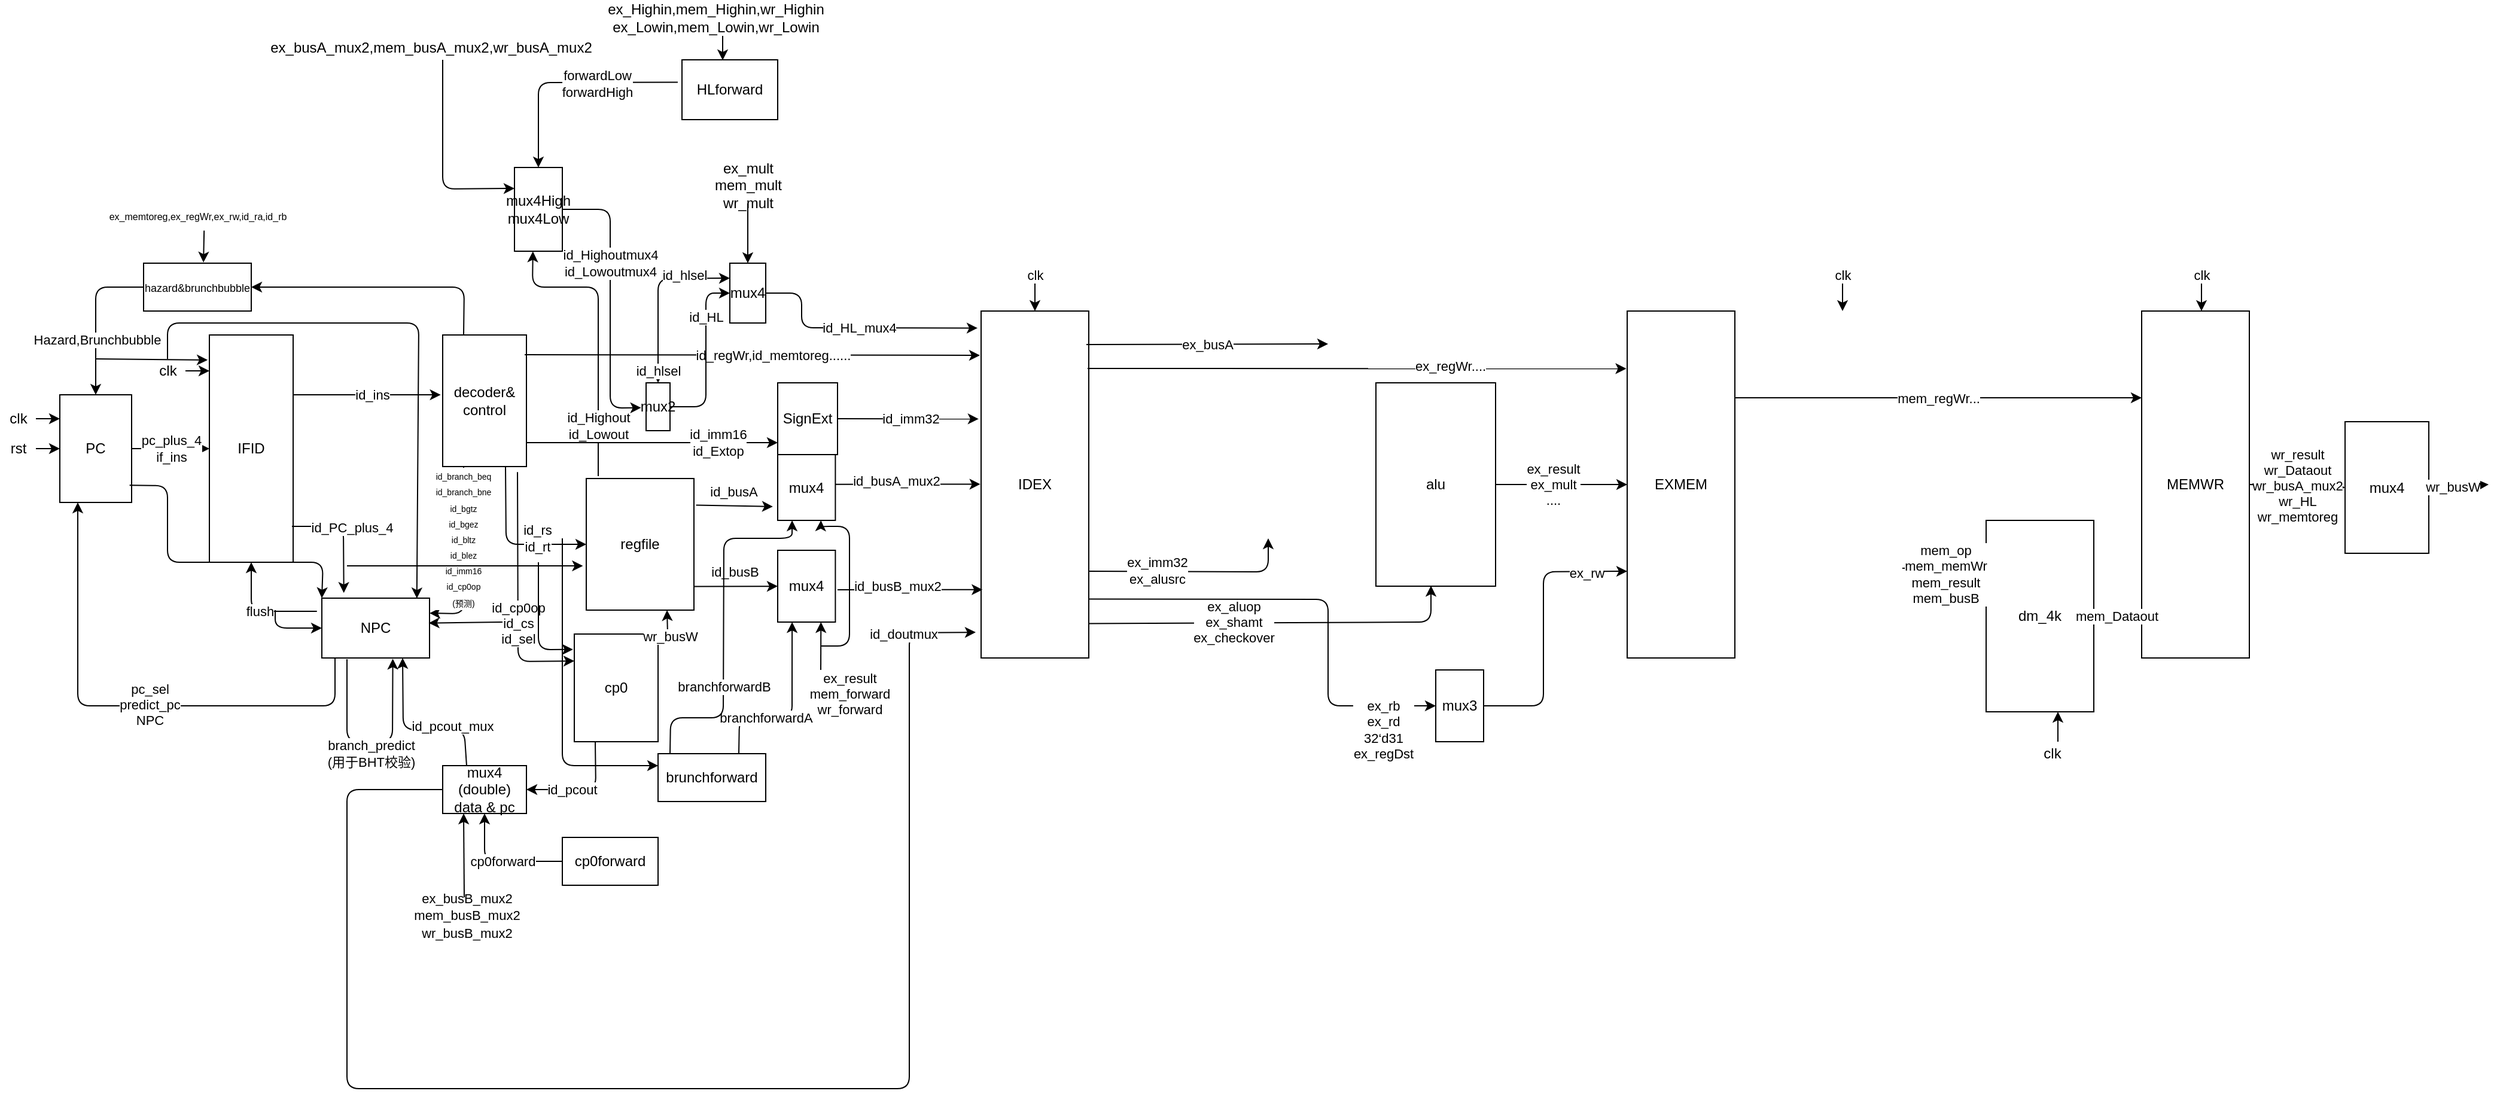 <mxfile version="13.3.7" type="github">
  <diagram id="GD6MSlv56OQSFq1m1WcK" name="Page-1">
    <mxGraphModel grid="1" shadow="0" math="0" pageHeight="3300" pageWidth="2339" pageScale="1" page="1" fold="1" arrows="1" connect="1" tooltips="1" guides="1" gridSize="10" dy="792" dx="1662">
      <root>
        <mxCell id="0" />
        <mxCell id="1" parent="0" />
        <mxCell id="cYIk8vQscPwPbdmaifht-1" value="PC" parent="1" vertex="1" style="rounded=0;whiteSpace=wrap;html=1;">
          <mxGeometry as="geometry" height="90" width="60" y="850" x="120" />
        </mxCell>
        <mxCell id="cYIk8vQscPwPbdmaifht-2" value="" parent="1" style="endArrow=classic;html=1;" source="cYIk8vQscPwPbdmaifht-3" edge="1">
          <mxGeometry as="geometry" height="50" width="50" relative="1">
            <mxPoint as="sourcePoint" y="870" x="80" />
            <mxPoint as="targetPoint" y="870" x="120" />
          </mxGeometry>
        </mxCell>
        <mxCell id="cYIk8vQscPwPbdmaifht-3" value="clk" parent="1" vertex="1" style="text;html=1;align=center;verticalAlign=middle;resizable=0;points=[];autosize=1;">
          <mxGeometry as="geometry" height="20" width="30" y="860" x="70" />
        </mxCell>
        <mxCell id="cYIk8vQscPwPbdmaifht-4" value="" parent="1" style="endArrow=classic;html=1;" source="cYIk8vQscPwPbdmaifht-5" edge="1">
          <mxGeometry as="geometry" height="50" width="50" relative="1">
            <mxPoint as="sourcePoint" y="895" x="80" />
            <mxPoint as="targetPoint" y="895" x="120" />
          </mxGeometry>
        </mxCell>
        <mxCell id="cYIk8vQscPwPbdmaifht-5" value="rst" parent="1" vertex="1" style="text;html=1;align=center;verticalAlign=middle;resizable=0;points=[];autosize=1;">
          <mxGeometry as="geometry" height="20" width="30" y="885" x="70" />
        </mxCell>
        <mxCell id="cYIk8vQscPwPbdmaifht-6" value="&lt;font style=&quot;font-size: 9px&quot;&gt;hazard&amp;amp;brunchbubble&lt;/font&gt;" parent="1" vertex="1" style="rounded=0;whiteSpace=wrap;html=1;">
          <mxGeometry as="geometry" height="40" width="90" y="740" x="190" />
        </mxCell>
        <mxCell id="cYIk8vQscPwPbdmaifht-7" value="" parent="1" style="endArrow=classic;html=1;entryX=0.556;entryY=-0.014;entryDx=0;entryDy=0;exitX=0.535;exitY=1.138;exitDx=0;exitDy=0;exitPerimeter=0;entryPerimeter=0;" source="cYIk8vQscPwPbdmaifht-8" edge="1" target="cYIk8vQscPwPbdmaifht-6">
          <mxGeometry as="geometry" height="50" width="50" relative="1">
            <mxPoint as="sourcePoint" y="700" x="233" />
            <mxPoint as="targetPoint" y="650" x="250" />
          </mxGeometry>
        </mxCell>
        <mxCell id="cYIk8vQscPwPbdmaifht-8" value="&lt;font style=&quot;font-size: 8px&quot;&gt;ex_memtoreg,ex_regWr,ex_rw,id_ra,id_rb&lt;/font&gt;" parent="1" vertex="1" style="text;html=1;align=center;verticalAlign=middle;resizable=0;points=[];autosize=1;">
          <mxGeometry as="geometry" height="20" width="160" y="690" x="155" />
        </mxCell>
        <mxCell id="cYIk8vQscPwPbdmaifht-9" value="" parent="1" style="endArrow=classic;html=1;exitX=0;exitY=0.5;exitDx=0;exitDy=0;entryX=0.5;entryY=0;entryDx=0;entryDy=0;" source="cYIk8vQscPwPbdmaifht-6" edge="1" target="cYIk8vQscPwPbdmaifht-1">
          <mxGeometry as="geometry" height="50" width="50" relative="1">
            <mxPoint as="sourcePoint" y="860" x="210" />
            <mxPoint as="targetPoint" y="810" x="260" />
            <Array as="points">
              <mxPoint y="760" x="150" />
            </Array>
          </mxGeometry>
        </mxCell>
        <mxCell id="cYIk8vQscPwPbdmaifht-10" value="Hazard,Brunchbubble" parent="cYIk8vQscPwPbdmaifht-9" vertex="1" style="edgeLabel;html=1;align=center;verticalAlign=middle;resizable=0;points=[];" connectable="0">
          <mxGeometry as="geometry" y="1" x="0.294" relative="1">
            <mxPoint as="offset" />
          </mxGeometry>
        </mxCell>
        <mxCell id="cYIk8vQscPwPbdmaifht-11" value="IFID" parent="1" vertex="1" style="rounded=0;whiteSpace=wrap;html=1;">
          <mxGeometry as="geometry" height="190" width="70" y="800" x="245" />
        </mxCell>
        <mxCell id="cYIk8vQscPwPbdmaifht-12" value="pc_plus_4&lt;br&gt;if_ins&lt;br&gt;" parent="1" style="endArrow=classic;html=1;exitX=1;exitY=0.5;exitDx=0;exitDy=0;entryX=0;entryY=0.5;entryDx=0;entryDy=0;" source="cYIk8vQscPwPbdmaifht-1" edge="1" target="cYIk8vQscPwPbdmaifht-11">
          <mxGeometry as="geometry" height="50" width="50" relative="1">
            <mxPoint as="sourcePoint" y="860" x="210" />
            <mxPoint as="targetPoint" y="895" x="240" />
          </mxGeometry>
        </mxCell>
        <mxCell id="cYIk8vQscPwPbdmaifht-13" value="" parent="1" style="endArrow=classic;html=1;" source="cYIk8vQscPwPbdmaifht-14" edge="1">
          <mxGeometry as="geometry" height="50" width="50" relative="1">
            <mxPoint as="sourcePoint" y="830" x="205" />
            <mxPoint as="targetPoint" y="830" x="245" />
          </mxGeometry>
        </mxCell>
        <mxCell id="cYIk8vQscPwPbdmaifht-14" value="clk" parent="1" vertex="1" style="text;html=1;align=center;verticalAlign=middle;resizable=0;points=[];autosize=1;">
          <mxGeometry as="geometry" height="20" width="30" y="820" x="195" />
        </mxCell>
        <mxCell id="cYIk8vQscPwPbdmaifht-15" value="" parent="1" style="endArrow=classic;html=1;entryX=-0.021;entryY=0.11;entryDx=0;entryDy=0;entryPerimeter=0;" edge="1" target="cYIk8vQscPwPbdmaifht-11">
          <mxGeometry as="geometry" height="50" width="50" relative="1">
            <mxPoint as="sourcePoint" y="820" x="150" />
            <mxPoint as="targetPoint" y="821" x="240" />
          </mxGeometry>
        </mxCell>
        <mxCell id="cYIk8vQscPwPbdmaifht-16" value="NPC" parent="1" vertex="1" style="rounded=0;whiteSpace=wrap;html=1;">
          <mxGeometry as="geometry" height="50" width="90" y="1020" x="339" />
        </mxCell>
        <mxCell id="cYIk8vQscPwPbdmaifht-17" value="" parent="1" style="endArrow=classic;html=1;entryX=0.204;entryY=-0.088;entryDx=0;entryDy=0;entryPerimeter=0;" edge="1" target="cYIk8vQscPwPbdmaifht-16">
          <mxGeometry as="geometry" height="50" width="50" relative="1">
            <mxPoint as="sourcePoint" y="960" x="314" />
            <mxPoint as="targetPoint" y="810" x="500" />
            <Array as="points">
              <mxPoint y="960" x="357" />
            </Array>
          </mxGeometry>
        </mxCell>
        <mxCell id="cYIk8vQscPwPbdmaifht-18" value="id_PC_plus_4" parent="cYIk8vQscPwPbdmaifht-17" vertex="1" style="edgeLabel;html=1;align=center;verticalAlign=middle;resizable=0;points=[];" connectable="0">
          <mxGeometry as="geometry" y="-1" x="-0.35" relative="1">
            <mxPoint as="offset" x="17.43" />
          </mxGeometry>
        </mxCell>
        <mxCell id="cYIk8vQscPwPbdmaifht-19" value="" parent="1" style="endArrow=classic;html=1;exitX=0.972;exitY=0.84;exitDx=0;exitDy=0;exitPerimeter=0;entryX=0;entryY=0;entryDx=0;entryDy=0;" source="cYIk8vQscPwPbdmaifht-1" edge="1" target="cYIk8vQscPwPbdmaifht-16">
          <mxGeometry as="geometry" height="50" width="50" relative="1">
            <mxPoint as="sourcePoint" y="860" x="450" />
            <mxPoint as="targetPoint" y="1010" x="339" />
            <Array as="points">
              <mxPoint y="926" x="210" />
              <mxPoint y="990" x="210" />
              <mxPoint y="990" x="340" />
            </Array>
          </mxGeometry>
        </mxCell>
        <mxCell id="cYIk8vQscPwPbdmaifht-20" value="" parent="1" style="endArrow=classic;html=1;entryX=0.882;entryY=0.004;entryDx=0;entryDy=0;entryPerimeter=0;" edge="1" target="cYIk8vQscPwPbdmaifht-16">
          <mxGeometry as="geometry" height="50" width="50" relative="1">
            <mxPoint as="sourcePoint" y="820" x="210" />
            <mxPoint as="targetPoint" y="810" x="510" />
            <Array as="points">
              <mxPoint y="790" x="210" />
              <mxPoint y="790" x="420" />
            </Array>
          </mxGeometry>
        </mxCell>
        <mxCell id="cYIk8vQscPwPbdmaifht-21" value="decoder&amp;amp;&lt;br&gt;control" parent="1" vertex="1" style="rounded=0;whiteSpace=wrap;html=1;">
          <mxGeometry as="geometry" height="110" width="70" y="800" x="440" />
        </mxCell>
        <mxCell id="cYIk8vQscPwPbdmaifht-22" value="" parent="1" style="endArrow=classic;html=1;entryX=-0.024;entryY=0.455;entryDx=0;entryDy=0;entryPerimeter=0;" edge="1" target="cYIk8vQscPwPbdmaifht-21">
          <mxGeometry as="geometry" height="50" width="50" relative="1">
            <mxPoint as="sourcePoint" y="850" x="315" />
            <mxPoint as="targetPoint" y="810" x="470" />
          </mxGeometry>
        </mxCell>
        <mxCell id="cYIk8vQscPwPbdmaifht-23" value="id_ins&lt;br&gt;" parent="cYIk8vQscPwPbdmaifht-22" vertex="1" style="edgeLabel;html=1;align=center;verticalAlign=middle;resizable=0;points=[];" connectable="0">
          <mxGeometry as="geometry" y="-1" x="0.197" relative="1">
            <mxPoint as="offset" y="-1.03" x="-8.71" />
          </mxGeometry>
        </mxCell>
        <mxCell id="cYIk8vQscPwPbdmaifht-24" value="" parent="1" style="endArrow=classic;html=1;exitX=0.25;exitY=1;exitDx=0;exitDy=0;entryX=1;entryY=0.25;entryDx=0;entryDy=0;" source="cYIk8vQscPwPbdmaifht-21" edge="1" target="cYIk8vQscPwPbdmaifht-16">
          <mxGeometry as="geometry" height="50" width="50" relative="1">
            <mxPoint as="sourcePoint" y="980" x="530" />
            <mxPoint as="targetPoint" y="930" x="580" />
            <Array as="points">
              <mxPoint y="1033" x="458" />
            </Array>
          </mxGeometry>
        </mxCell>
        <mxCell id="cYIk8vQscPwPbdmaifht-25" value="&lt;font style=&quot;font-size: 7px&quot;&gt;id_branch_beq&lt;br&gt;id_branch_bne&lt;br&gt;id_bgtz&lt;br&gt;id_bgez&lt;br&gt;id_bltz&lt;br&gt;id_blez&lt;br&gt;id_imm16&lt;br&gt;id_cp0op&lt;br&gt;(预测)&lt;/font&gt;" parent="cYIk8vQscPwPbdmaifht-24" vertex="1" style="edgeLabel;html=1;align=center;verticalAlign=middle;resizable=0;points=[];" connectable="0">
          <mxGeometry as="geometry" y="-1" x="-0.385" relative="1">
            <mxPoint as="offset" y="13.14" />
          </mxGeometry>
        </mxCell>
        <mxCell id="cYIk8vQscPwPbdmaifht-26" value="flush" parent="1" style="endArrow=classic;html=1;exitX=-0.046;exitY=0.22;exitDx=0;exitDy=0;exitPerimeter=0;" source="cYIk8vQscPwPbdmaifht-16" edge="1">
          <mxGeometry as="geometry" height="50" width="50" relative="1">
            <mxPoint as="sourcePoint" y="1040" x="230" />
            <mxPoint as="targetPoint" y="990" x="280" />
            <Array as="points">
              <mxPoint y="1031" x="310" />
              <mxPoint y="1031" x="280" />
            </Array>
          </mxGeometry>
        </mxCell>
        <mxCell id="cYIk8vQscPwPbdmaifht-27" value="" parent="1" style="endArrow=classic;html=1;entryX=0.25;entryY=1;entryDx=0;entryDy=0;" edge="1" target="cYIk8vQscPwPbdmaifht-1">
          <mxGeometry as="geometry" height="50" width="50" relative="1">
            <mxPoint as="sourcePoint" y="1070" x="350" />
            <mxPoint as="targetPoint" y="1020" x="400" />
            <Array as="points">
              <mxPoint y="1110" x="350" />
              <mxPoint y="1110" x="135" />
            </Array>
          </mxGeometry>
        </mxCell>
        <mxCell id="cYIk8vQscPwPbdmaifht-28" value="pc_sel&lt;br&gt;predict_pc&lt;br&gt;NPC" parent="cYIk8vQscPwPbdmaifht-27" vertex="1" style="edgeLabel;html=1;align=center;verticalAlign=middle;resizable=0;points=[];" connectable="0">
          <mxGeometry as="geometry" y="-1" x="-0.083" relative="1">
            <mxPoint as="offset" />
          </mxGeometry>
        </mxCell>
        <mxCell id="cYIk8vQscPwPbdmaifht-29" value="" parent="1" style="endArrow=classic;html=1;entryX=0;entryY=0.5;entryDx=0;entryDy=0;" edge="1" target="cYIk8vQscPwPbdmaifht-16">
          <mxGeometry as="geometry" height="50" width="50" relative="1">
            <mxPoint as="sourcePoint" y="1030" x="300" />
            <mxPoint as="targetPoint" y="980" x="350" />
            <Array as="points">
              <mxPoint y="1045" x="300" />
            </Array>
          </mxGeometry>
        </mxCell>
        <mxCell id="cYIk8vQscPwPbdmaifht-30" value="branch_predict&lt;br&gt;(用于BHT校验)" parent="1" style="endArrow=classic;html=1;entryX=0.659;entryY=1.013;entryDx=0;entryDy=0;entryPerimeter=0;" edge="1" target="cYIk8vQscPwPbdmaifht-16">
          <mxGeometry as="geometry" height="50" width="50" y="21" x="0.213" relative="1">
            <mxPoint as="sourcePoint" y="1071" x="360" />
            <mxPoint as="targetPoint" y="1090" x="450" />
            <Array as="points">
              <mxPoint y="1140" x="360" />
              <mxPoint y="1140" x="398" />
            </Array>
            <mxPoint as="offset" y="10" x="3" />
          </mxGeometry>
        </mxCell>
        <mxCell id="cYIk8vQscPwPbdmaifht-31" value="IDEX" parent="1" vertex="1" style="rounded=0;whiteSpace=wrap;html=1;">
          <mxGeometry as="geometry" height="290" width="90" y="780" x="890" />
        </mxCell>
        <mxCell id="cYIk8vQscPwPbdmaifht-32" value="regfile" parent="1" vertex="1" style="rounded=0;whiteSpace=wrap;html=1;">
          <mxGeometry as="geometry" height="110" width="90" y="920" x="560" />
        </mxCell>
        <mxCell id="cYIk8vQscPwPbdmaifht-33" value="" parent="1" style="endArrow=classic;html=1;exitX=0.75;exitY=1;exitDx=0;exitDy=0;entryX=0;entryY=0.5;entryDx=0;entryDy=0;" source="cYIk8vQscPwPbdmaifht-21" edge="1" target="cYIk8vQscPwPbdmaifht-32">
          <mxGeometry as="geometry" height="50" width="50" relative="1">
            <mxPoint as="sourcePoint" y="940" x="610" />
            <mxPoint as="targetPoint" y="890" x="660" />
            <Array as="points">
              <mxPoint y="975" x="493" />
            </Array>
          </mxGeometry>
        </mxCell>
        <mxCell id="cYIk8vQscPwPbdmaifht-34" value="id_rs&lt;br&gt;id_rt&lt;br&gt;" parent="cYIk8vQscPwPbdmaifht-33" vertex="1" style="edgeLabel;html=1;align=center;verticalAlign=middle;resizable=0;points=[];" connectable="0">
          <mxGeometry as="geometry" y="26" x="-0.056" relative="1">
            <mxPoint as="offset" y="-2.08" />
          </mxGeometry>
        </mxCell>
        <mxCell id="cYIk8vQscPwPbdmaifht-35" value="" parent="1" style="endArrow=classic;html=1;entryX=-0.031;entryY=0.664;entryDx=0;entryDy=0;entryPerimeter=0;" edge="1" target="cYIk8vQscPwPbdmaifht-32">
          <mxGeometry as="geometry" height="50" width="50" relative="1">
            <mxPoint as="sourcePoint" y="993" x="360" />
            <mxPoint as="targetPoint" y="890" x="660" />
          </mxGeometry>
        </mxCell>
        <mxCell id="cYIk8vQscPwPbdmaifht-36" value="id_busA" parent="1" style="endArrow=classic;html=1;exitX=1.02;exitY=0.202;exitDx=0;exitDy=0;exitPerimeter=0;entryX=-0.084;entryY=0.79;entryDx=0;entryDy=0;entryPerimeter=0;" source="cYIk8vQscPwPbdmaifht-32" edge="1" target="cYIk8vQscPwPbdmaifht-44">
          <mxGeometry as="geometry" height="50" width="50" y="12" x="-0.029" relative="1">
            <mxPoint as="sourcePoint" y="940" x="610" />
            <mxPoint as="targetPoint" y="942" x="710" />
            <mxPoint as="offset" />
          </mxGeometry>
        </mxCell>
        <mxCell id="cYIk8vQscPwPbdmaifht-37" value="id_busB" parent="1" style="endArrow=classic;html=1;exitX=1.02;exitY=0.202;exitDx=0;exitDy=0;exitPerimeter=0;" edge="1" target="cYIk8vQscPwPbdmaifht-41">
          <mxGeometry as="geometry" height="50" width="50" y="12" x="-0.029" relative="1">
            <mxPoint as="sourcePoint" y="1010.22" x="650" />
            <mxPoint as="targetPoint" y="1010" x="708.2" />
            <mxPoint as="offset" />
          </mxGeometry>
        </mxCell>
        <mxCell id="cYIk8vQscPwPbdmaifht-38" value="brunchforward" parent="1" vertex="1" style="rounded=0;whiteSpace=wrap;html=1;">
          <mxGeometry as="geometry" height="40" width="90" y="1150" x="620" />
        </mxCell>
        <mxCell id="cYIk8vQscPwPbdmaifht-39" value="" parent="1" style="endArrow=classic;html=1;entryX=0;entryY=0.25;entryDx=0;entryDy=0;" edge="1" target="cYIk8vQscPwPbdmaifht-38">
          <mxGeometry as="geometry" height="50" width="50" relative="1">
            <mxPoint as="sourcePoint" y="970" x="540" />
            <mxPoint as="targetPoint" y="970" x="660" />
            <Array as="points">
              <mxPoint y="1160" x="540" />
            </Array>
          </mxGeometry>
        </mxCell>
        <mxCell id="cYIk8vQscPwPbdmaifht-40" value="branchforwardA" parent="1" style="endArrow=classic;html=1;exitX=0.75;exitY=0;exitDx=0;exitDy=0;entryX=0.25;entryY=1;entryDx=0;entryDy=0;" source="cYIk8vQscPwPbdmaifht-38" edge="1" target="cYIk8vQscPwPbdmaifht-41">
          <mxGeometry as="geometry" height="50" width="50" x="-0.325" relative="1">
            <mxPoint as="sourcePoint" y="1020" x="610" />
            <mxPoint as="targetPoint" y="1060" x="720" />
            <Array as="points">
              <mxPoint y="1120" x="688" />
              <mxPoint y="1120" x="732" />
            </Array>
            <mxPoint as="offset" />
          </mxGeometry>
        </mxCell>
        <mxCell id="cYIk8vQscPwPbdmaifht-41" value="mux4" parent="1" vertex="1" style="rounded=0;whiteSpace=wrap;html=1;">
          <mxGeometry as="geometry" height="60" width="48.2" y="980" x="720" />
        </mxCell>
        <mxCell id="cYIk8vQscPwPbdmaifht-42" value="" parent="1" style="endArrow=classic;html=1;entryX=0.013;entryY=0.803;entryDx=0;entryDy=0;entryPerimeter=0;" edge="1" target="cYIk8vQscPwPbdmaifht-31">
          <mxGeometry as="geometry" height="50" width="50" relative="1">
            <mxPoint as="sourcePoint" y="1013" x="770" />
            <mxPoint as="targetPoint" y="970" x="660" />
          </mxGeometry>
        </mxCell>
        <mxCell id="cYIk8vQscPwPbdmaifht-43" value="id_busB_mux2" parent="cYIk8vQscPwPbdmaifht-42" vertex="1" style="edgeLabel;html=1;align=center;verticalAlign=middle;resizable=0;points=[];" connectable="0">
          <mxGeometry as="geometry" y="-1" x="0.235" relative="1">
            <mxPoint as="offset" y="-3.92" x="-24.86" />
          </mxGeometry>
        </mxCell>
        <mxCell id="cYIk8vQscPwPbdmaifht-44" value="mux4" parent="1" vertex="1" style="rounded=0;whiteSpace=wrap;html=1;">
          <mxGeometry as="geometry" height="55" width="48.2" y="900" x="720" />
        </mxCell>
        <mxCell id="cYIk8vQscPwPbdmaifht-45" value="" parent="1" style="endArrow=classic;html=1;entryX=0.013;entryY=0.803;entryDx=0;entryDy=0;entryPerimeter=0;" edge="1">
          <mxGeometry as="geometry" height="50" width="50" relative="1">
            <mxPoint as="sourcePoint" y="924.84" x="768.2" />
            <mxPoint as="targetPoint" y="924.71" x="889.37" />
          </mxGeometry>
        </mxCell>
        <mxCell id="cYIk8vQscPwPbdmaifht-46" value="id_busA_mux2" parent="cYIk8vQscPwPbdmaifht-45" vertex="1" style="edgeLabel;html=1;align=center;verticalAlign=middle;resizable=0;points=[];" connectable="0">
          <mxGeometry as="geometry" y="-1" x="0.235" relative="1">
            <mxPoint as="offset" y="-3.92" x="-24.86" />
          </mxGeometry>
        </mxCell>
        <mxCell id="cYIk8vQscPwPbdmaifht-47" value="branchforwardB" parent="1" style="endArrow=classic;html=1;exitX=0.75;exitY=0;exitDx=0;exitDy=0;entryX=0.25;entryY=1;entryDx=0;entryDy=0;" edge="1" target="cYIk8vQscPwPbdmaifht-44">
          <mxGeometry as="geometry" height="50" width="50" x="-0.325" relative="1">
            <mxPoint as="sourcePoint" y="1150" x="630" />
            <mxPoint as="targetPoint" y="1040" x="674.55" />
            <Array as="points">
              <mxPoint y="1120" x="630.5" />
              <mxPoint y="1120" x="674.5" />
              <mxPoint y="970" x="675" />
              <mxPoint y="970" x="732" />
            </Array>
            <mxPoint as="offset" />
          </mxGeometry>
        </mxCell>
        <mxCell id="cYIk8vQscPwPbdmaifht-48" value="" parent="1" style="endArrow=classic;html=1;entryX=0.75;entryY=1;entryDx=0;entryDy=0;" edge="1" target="cYIk8vQscPwPbdmaifht-41">
          <mxGeometry as="geometry" height="50" width="50" relative="1">
            <mxPoint as="sourcePoint" y="1080" x="756" />
            <mxPoint as="targetPoint" y="1060" x="800" />
          </mxGeometry>
        </mxCell>
        <mxCell id="cYIk8vQscPwPbdmaifht-49" value="ex_result&lt;br&gt;mem_forward&lt;br&gt;wr_forward" parent="cYIk8vQscPwPbdmaifht-48" vertex="1" style="edgeLabel;html=1;align=center;verticalAlign=middle;resizable=0;points=[];" connectable="0">
          <mxGeometry as="geometry" y="-6" x="-1" relative="1">
            <mxPoint as="offset" y="19.98" x="18" />
          </mxGeometry>
        </mxCell>
        <mxCell id="cYIk8vQscPwPbdmaifht-50" value="" parent="1" style="endArrow=classic;html=1;entryX=0.75;entryY=1;entryDx=0;entryDy=0;" edge="1" target="cYIk8vQscPwPbdmaifht-44">
          <mxGeometry as="geometry" height="50" width="50" relative="1">
            <mxPoint as="sourcePoint" y="1060" x="756" />
            <mxPoint as="targetPoint" y="1020" x="810" />
            <Array as="points">
              <mxPoint y="1060" x="780" />
              <mxPoint y="960" x="780" />
              <mxPoint y="960" x="756" />
            </Array>
          </mxGeometry>
        </mxCell>
        <mxCell id="cYIk8vQscPwPbdmaifht-51" value="" parent="1" style="endArrow=classic;html=1;exitX=0.979;exitY=0.15;exitDx=0;exitDy=0;exitPerimeter=0;" source="cYIk8vQscPwPbdmaifht-21" edge="1">
          <mxGeometry as="geometry" height="50" width="50" relative="1">
            <mxPoint as="sourcePoint" y="940" x="530" />
            <mxPoint as="targetPoint" y="817" x="889" />
          </mxGeometry>
        </mxCell>
        <mxCell id="cYIk8vQscPwPbdmaifht-52" value="id_regWr,id_memtoreg......" parent="cYIk8vQscPwPbdmaifht-51" vertex="1" style="edgeLabel;html=1;align=center;verticalAlign=middle;resizable=0;points=[];" connectable="0">
          <mxGeometry as="geometry" x="0.088" relative="1">
            <mxPoint as="offset" />
          </mxGeometry>
        </mxCell>
        <mxCell id="cYIk8vQscPwPbdmaifht-53" value="alu" parent="1" vertex="1" style="rounded=0;whiteSpace=wrap;html=1;">
          <mxGeometry as="geometry" height="170" width="100" y="840" x="1220" />
        </mxCell>
        <mxCell id="cYIk8vQscPwPbdmaifht-54" value="" parent="1" style="endArrow=classic;html=1;entryX=0.385;entryY=1.002;entryDx=0;entryDy=0;entryPerimeter=0;" edge="1" target="cYIk8vQscPwPbdmaifht-83">
          <mxGeometry as="geometry" height="50" width="50" relative="1">
            <mxPoint as="sourcePoint" y="918" x="570" />
            <mxPoint as="targetPoint" y="860" x="640" />
            <Array as="points">
              <mxPoint y="760" x="570" />
              <mxPoint y="760" x="515" />
            </Array>
          </mxGeometry>
        </mxCell>
        <mxCell id="cYIk8vQscPwPbdmaifht-55" value="id_Highout&lt;br&gt;id_Lowout" parent="cYIk8vQscPwPbdmaifht-54" vertex="1" style="edgeLabel;html=1;align=center;verticalAlign=middle;resizable=0;points=[];" connectable="0">
          <mxGeometry as="geometry" x="-0.179" relative="1">
            <mxPoint as="offset" y="57" x="2.609e-15" />
          </mxGeometry>
        </mxCell>
        <mxCell id="cYIk8vQscPwPbdmaifht-56" value="cp0" parent="1" vertex="1" style="rounded=0;whiteSpace=wrap;html=1;">
          <mxGeometry as="geometry" height="90" width="70" y="1050" x="550" />
        </mxCell>
        <mxCell id="cYIk8vQscPwPbdmaifht-57" value="" parent="1" style="endArrow=classic;html=1;exitX=0.893;exitY=1.042;exitDx=0;exitDy=0;exitPerimeter=0;entryX=0;entryY=0.25;entryDx=0;entryDy=0;" source="cYIk8vQscPwPbdmaifht-21" edge="1" target="cYIk8vQscPwPbdmaifht-56">
          <mxGeometry as="geometry" height="50" width="50" relative="1">
            <mxPoint as="sourcePoint" y="1100" x="610" />
            <mxPoint as="targetPoint" y="1050" x="660" />
            <Array as="points">
              <mxPoint y="1073" x="503" />
            </Array>
          </mxGeometry>
        </mxCell>
        <mxCell id="cYIk8vQscPwPbdmaifht-58" value="id_cp0op&lt;br&gt;id_cs&lt;br&gt;id_sel" parent="cYIk8vQscPwPbdmaifht-57" vertex="1" style="edgeLabel;html=1;align=center;verticalAlign=middle;resizable=0;points=[];" connectable="0">
          <mxGeometry as="geometry" x="0.366" relative="1">
            <mxPoint as="offset" y="-14.62" />
          </mxGeometry>
        </mxCell>
        <mxCell id="cYIk8vQscPwPbdmaifht-59" value="" parent="1" style="endArrow=classic;html=1;entryX=-0.016;entryY=0.143;entryDx=0;entryDy=0;entryPerimeter=0;" edge="1" target="cYIk8vQscPwPbdmaifht-56">
          <mxGeometry as="geometry" height="50" width="50" relative="1">
            <mxPoint as="sourcePoint" y="990" x="520" />
            <mxPoint as="targetPoint" y="890" x="660" />
            <Array as="points">
              <mxPoint y="1063" x="520" />
            </Array>
          </mxGeometry>
        </mxCell>
        <mxCell id="cYIk8vQscPwPbdmaifht-60" value="cp0forward" parent="1" vertex="1" style="rounded=0;whiteSpace=wrap;html=1;">
          <mxGeometry as="geometry" height="40" width="80" y="1220" x="540" />
        </mxCell>
        <mxCell id="cYIk8vQscPwPbdmaifht-61" value="mux4&lt;br&gt;(double)&lt;br&gt;data &amp;amp; pc" parent="1" vertex="1" style="rounded=0;whiteSpace=wrap;html=1;">
          <mxGeometry as="geometry" height="40" width="70" y="1160" x="440" />
        </mxCell>
        <mxCell id="cYIk8vQscPwPbdmaifht-62" value="cp0forward" parent="1" style="endArrow=classic;html=1;exitX=0;exitY=0.5;exitDx=0;exitDy=0;entryX=0.5;entryY=1;entryDx=0;entryDy=0;" source="cYIk8vQscPwPbdmaifht-60" edge="1" target="cYIk8vQscPwPbdmaifht-61">
          <mxGeometry as="geometry" height="50" width="50" x="-0.037" relative="1">
            <mxPoint as="sourcePoint" y="1180" x="610" />
            <mxPoint as="targetPoint" y="1130" x="660" />
            <Array as="points">
              <mxPoint y="1240" x="475" />
            </Array>
            <mxPoint as="offset" />
          </mxGeometry>
        </mxCell>
        <mxCell id="cYIk8vQscPwPbdmaifht-63" value="" parent="1" style="endArrow=classic;html=1;entryX=0.75;entryY=1;entryDx=0;entryDy=0;" edge="1" target="cYIk8vQscPwPbdmaifht-16">
          <mxGeometry as="geometry" height="50" width="50" relative="1">
            <mxPoint as="sourcePoint" y="1160" x="460" />
            <mxPoint as="targetPoint" y="1130" x="660" />
            <Array as="points">
              <mxPoint y="1130" x="458" />
              <mxPoint y="1130" x="407" />
            </Array>
          </mxGeometry>
        </mxCell>
        <mxCell id="cYIk8vQscPwPbdmaifht-64" value="id_pcout_mux" parent="cYIk8vQscPwPbdmaifht-63" vertex="1" style="edgeLabel;html=1;align=center;verticalAlign=middle;resizable=0;points=[];" connectable="0">
          <mxGeometry as="geometry" y="11" x="-0.574" relative="1">
            <mxPoint as="offset" y="-14" x="-10" />
          </mxGeometry>
        </mxCell>
        <mxCell id="cYIk8vQscPwPbdmaifht-65" value="" parent="1" style="endArrow=classic;html=1;exitX=0.25;exitY=1;exitDx=0;exitDy=0;entryX=1;entryY=0.5;entryDx=0;entryDy=0;" source="cYIk8vQscPwPbdmaifht-56" edge="1" target="cYIk8vQscPwPbdmaifht-61">
          <mxGeometry as="geometry" height="50" width="50" relative="1">
            <mxPoint as="sourcePoint" y="1180" x="610" />
            <mxPoint as="targetPoint" y="1130" x="660" />
            <Array as="points">
              <mxPoint y="1180" x="568" />
            </Array>
          </mxGeometry>
        </mxCell>
        <mxCell id="cYIk8vQscPwPbdmaifht-66" value="id_pcout" parent="cYIk8vQscPwPbdmaifht-65" vertex="1" style="edgeLabel;html=1;align=center;verticalAlign=middle;resizable=0;points=[];" connectable="0">
          <mxGeometry as="geometry" y="-20" x="-0.187" relative="1">
            <mxPoint as="offset" y="20" x="-20" />
          </mxGeometry>
        </mxCell>
        <mxCell id="cYIk8vQscPwPbdmaifht-67" value="" parent="1" style="endArrow=classic;html=1;entryX=0.25;entryY=1;entryDx=0;entryDy=0;" edge="1" target="cYIk8vQscPwPbdmaifht-61">
          <mxGeometry as="geometry" height="50" width="50" relative="1">
            <mxPoint as="sourcePoint" y="1270" x="458" />
            <mxPoint as="targetPoint" y="1130" x="660" />
          </mxGeometry>
        </mxCell>
        <mxCell id="cYIk8vQscPwPbdmaifht-68" value="&lt;font style=&quot;font-size: 11px&quot;&gt;ex_busB_mux2&lt;br&gt;mem_busB_mux2&lt;br&gt;wr_busB_mux2&lt;/font&gt;" parent="1" vertex="1" style="text;html=1;align=center;verticalAlign=middle;resizable=0;points=[];autosize=1;">
          <mxGeometry as="geometry" height="50" width="100" y="1260" x="410" />
        </mxCell>
        <mxCell id="cYIk8vQscPwPbdmaifht-69" value="" parent="1" style="endArrow=classic;html=1;entryX=0.992;entryY=0.416;entryDx=0;entryDy=0;entryPerimeter=0;" edge="1" target="cYIk8vQscPwPbdmaifht-16">
          <mxGeometry as="geometry" height="50" width="50" relative="1">
            <mxPoint as="sourcePoint" y="1040" x="490" />
            <mxPoint as="targetPoint" y="970" x="660" />
          </mxGeometry>
        </mxCell>
        <mxCell id="cYIk8vQscPwPbdmaifht-70" value="" parent="1" style="endArrow=classic;html=1;exitX=0;exitY=0.5;exitDx=0;exitDy=0;entryX=-0.05;entryY=0.926;entryDx=0;entryDy=0;entryPerimeter=0;" source="cYIk8vQscPwPbdmaifht-61" edge="1" target="cYIk8vQscPwPbdmaifht-31">
          <mxGeometry as="geometry" height="50" width="50" relative="1">
            <mxPoint as="sourcePoint" y="1210" x="650" />
            <mxPoint as="targetPoint" y="1160" x="700" />
            <Array as="points">
              <mxPoint y="1180" x="360" />
              <mxPoint y="1430" x="360" />
              <mxPoint y="1430" x="830" />
              <mxPoint y="1049" x="830" />
            </Array>
          </mxGeometry>
        </mxCell>
        <mxCell id="cYIk8vQscPwPbdmaifht-71" value="id_doutmux" parent="cYIk8vQscPwPbdmaifht-70" vertex="1" style="edgeLabel;html=1;align=center;verticalAlign=middle;resizable=0;points=[];" connectable="0">
          <mxGeometry as="geometry" y="-1" x="0.933" relative="1">
            <mxPoint as="offset" y="0.16" x="-19.01" />
          </mxGeometry>
        </mxCell>
        <mxCell id="cYIk8vQscPwPbdmaifht-72" value="mux2" parent="1" vertex="1" style="rounded=0;whiteSpace=wrap;html=1;">
          <mxGeometry as="geometry" height="40" width="20" y="840" x="610" />
        </mxCell>
        <mxCell id="cYIk8vQscPwPbdmaifht-73" value="id_hlsel" parent="1" style="endArrow=classic;html=1;entryX=0.5;entryY=0;entryDx=0;entryDy=0;" edge="1" target="cYIk8vQscPwPbdmaifht-72">
          <mxGeometry as="geometry" height="50" width="50" relative="1">
            <mxPoint as="sourcePoint" y="820" x="620" />
            <mxPoint as="targetPoint" y="780" x="700" />
          </mxGeometry>
        </mxCell>
        <mxCell id="cYIk8vQscPwPbdmaifht-74" value="" parent="1" style="endArrow=classic;html=1;exitX=1;exitY=0.5;exitDx=0;exitDy=0;" source="cYIk8vQscPwPbdmaifht-72" edge="1" target="cYIk8vQscPwPbdmaifht-76">
          <mxGeometry as="geometry" height="50" width="50" relative="1">
            <mxPoint as="sourcePoint" y="830" x="650" />
            <mxPoint as="targetPoint" y="740" x="660" />
            <Array as="points">
              <mxPoint y="860" x="660" />
              <mxPoint y="765" x="660" />
            </Array>
          </mxGeometry>
        </mxCell>
        <mxCell id="cYIk8vQscPwPbdmaifht-75" value="id_HL" parent="cYIk8vQscPwPbdmaifht-74" vertex="1" style="edgeLabel;html=1;align=center;verticalAlign=middle;resizable=0;points=[];" connectable="0">
          <mxGeometry as="geometry" x="0.447" relative="1">
            <mxPoint as="offset" />
          </mxGeometry>
        </mxCell>
        <mxCell id="cYIk8vQscPwPbdmaifht-76" value="mux4" parent="1" vertex="1" style="rounded=0;whiteSpace=wrap;html=1;">
          <mxGeometry as="geometry" height="50" width="30" y="740" x="680" />
        </mxCell>
        <mxCell id="cYIk8vQscPwPbdmaifht-77" value="" parent="1" style="endArrow=classic;html=1;entryX=0.5;entryY=0;entryDx=0;entryDy=0;" edge="1" target="cYIk8vQscPwPbdmaifht-76">
          <mxGeometry as="geometry" height="50" width="50" relative="1">
            <mxPoint as="sourcePoint" y="690" x="695" />
            <mxPoint as="targetPoint" y="780" x="700" />
          </mxGeometry>
        </mxCell>
        <mxCell id="cYIk8vQscPwPbdmaifht-78" value="ex_mult&lt;br&gt;mem_mult&lt;br&gt;wr_mult" parent="1" vertex="1" style="text;html=1;align=center;verticalAlign=middle;resizable=0;points=[];autosize=1;">
          <mxGeometry as="geometry" height="50" width="70" y="650" x="660" />
        </mxCell>
        <mxCell id="cYIk8vQscPwPbdmaifht-79" value="" parent="1" style="endArrow=classic;html=1;entryX=0;entryY=0.25;entryDx=0;entryDy=0;" edge="1" target="cYIk8vQscPwPbdmaifht-76">
          <mxGeometry as="geometry" height="50" width="50" relative="1">
            <mxPoint as="sourcePoint" y="820" x="620" />
            <mxPoint as="targetPoint" y="680" x="700" />
            <Array as="points">
              <mxPoint y="753" x="620" />
            </Array>
          </mxGeometry>
        </mxCell>
        <mxCell id="cYIk8vQscPwPbdmaifht-80" value="id_hlsel" parent="cYIk8vQscPwPbdmaifht-79" vertex="1" style="edgeLabel;html=1;align=center;verticalAlign=middle;resizable=0;points=[];" connectable="0">
          <mxGeometry as="geometry" y="-22" x="0.055" relative="1">
            <mxPoint as="offset" y="-25" x="22" />
          </mxGeometry>
        </mxCell>
        <mxCell id="cYIk8vQscPwPbdmaifht-81" value="" parent="1" style="endArrow=classic;html=1;exitX=1;exitY=0.5;exitDx=0;exitDy=0;entryX=-0.033;entryY=0.049;entryDx=0;entryDy=0;entryPerimeter=0;" source="cYIk8vQscPwPbdmaifht-76" edge="1" target="cYIk8vQscPwPbdmaifht-31">
          <mxGeometry as="geometry" height="50" width="50" relative="1">
            <mxPoint as="sourcePoint" y="730" x="650" />
            <mxPoint as="targetPoint" y="680" x="700" />
            <Array as="points">
              <mxPoint y="765" x="740" />
              <mxPoint y="794" x="740" />
            </Array>
          </mxGeometry>
        </mxCell>
        <mxCell id="cYIk8vQscPwPbdmaifht-82" value="id_HL_mux4" parent="cYIk8vQscPwPbdmaifht-81" vertex="1" style="edgeLabel;html=1;align=center;verticalAlign=middle;resizable=0;points=[];" connectable="0">
          <mxGeometry as="geometry" x="0.033" relative="1">
            <mxPoint as="offset" />
          </mxGeometry>
        </mxCell>
        <mxCell id="cYIk8vQscPwPbdmaifht-83" value="mux4High&lt;br&gt;mux4Low" parent="1" vertex="1" style="rounded=0;whiteSpace=wrap;html=1;">
          <mxGeometry as="geometry" height="70" width="40" y="660" x="500" />
        </mxCell>
        <mxCell id="cYIk8vQscPwPbdmaifht-84" value="HLforward" parent="1" vertex="1" style="rounded=0;whiteSpace=wrap;html=1;">
          <mxGeometry as="geometry" height="50" width="80" y="570" x="640" />
        </mxCell>
        <mxCell id="cYIk8vQscPwPbdmaifht-85" value="" parent="1" style="endArrow=classic;html=1;entryX=0.425;entryY=0.008;entryDx=0;entryDy=0;entryPerimeter=0;" edge="1" target="cYIk8vQscPwPbdmaifht-84">
          <mxGeometry as="geometry" height="50" width="50" relative="1">
            <mxPoint as="sourcePoint" y="550" x="674" />
            <mxPoint as="targetPoint" y="510" x="700" />
          </mxGeometry>
        </mxCell>
        <mxCell id="cYIk8vQscPwPbdmaifht-86" value="ex_Highin,mem_Highin,wr_Highin&lt;br&gt;ex_Lowin,mem_Lowin,wr_Lowin" parent="1" vertex="1" style="text;html=1;align=center;verticalAlign=middle;resizable=0;points=[];autosize=1;">
          <mxGeometry as="geometry" height="30" width="200" y="520" x="568.2" />
        </mxCell>
        <mxCell id="cYIk8vQscPwPbdmaifht-87" value="" parent="1" style="endArrow=classic;html=1;exitX=-0.044;exitY=0.376;exitDx=0;exitDy=0;exitPerimeter=0;entryX=0.5;entryY=0;entryDx=0;entryDy=0;" source="cYIk8vQscPwPbdmaifht-84" edge="1" target="cYIk8vQscPwPbdmaifht-83">
          <mxGeometry as="geometry" height="50" width="50" relative="1">
            <mxPoint as="sourcePoint" y="730" x="650" />
            <mxPoint as="targetPoint" y="680" x="700" />
            <Array as="points">
              <mxPoint y="589" x="520" />
            </Array>
          </mxGeometry>
        </mxCell>
        <mxCell id="cYIk8vQscPwPbdmaifht-88" value="forwardLow&lt;br&gt;forwardHigh" parent="cYIk8vQscPwPbdmaifht-87" vertex="1" style="edgeLabel;html=1;align=center;verticalAlign=middle;resizable=0;points=[];" connectable="0">
          <mxGeometry as="geometry" y="1" x="-0.134" relative="1">
            <mxPoint as="offset" x="13.1" />
          </mxGeometry>
        </mxCell>
        <mxCell id="cYIk8vQscPwPbdmaifht-89" value="" parent="1" style="endArrow=classic;html=1;entryX=0;entryY=0.25;entryDx=0;entryDy=0;" edge="1" target="cYIk8vQscPwPbdmaifht-83">
          <mxGeometry as="geometry" height="50" width="50" relative="1">
            <mxPoint as="sourcePoint" y="570" x="440" />
            <mxPoint as="targetPoint" y="680" x="700" />
            <Array as="points">
              <mxPoint y="678" x="440" />
            </Array>
          </mxGeometry>
        </mxCell>
        <mxCell id="cYIk8vQscPwPbdmaifht-90" value="ex_busA_mux2,mem_busA_mux2,wr_busA_mux2&lt;br&gt;" parent="1" vertex="1" style="text;html=1;align=center;verticalAlign=middle;resizable=0;points=[];autosize=1;">
          <mxGeometry as="geometry" height="20" width="280" y="550" x="290" />
        </mxCell>
        <mxCell id="cYIk8vQscPwPbdmaifht-91" value="" parent="1" style="endArrow=classic;html=1;exitX=1;exitY=0.5;exitDx=0;exitDy=0;entryX=-0.208;entryY=0.521;entryDx=0;entryDy=0;entryPerimeter=0;" source="cYIk8vQscPwPbdmaifht-83" edge="1" target="cYIk8vQscPwPbdmaifht-72">
          <mxGeometry as="geometry" height="50" width="50" relative="1">
            <mxPoint as="sourcePoint" y="730" x="650" />
            <mxPoint as="targetPoint" y="680" x="700" />
            <Array as="points">
              <mxPoint y="695" x="580" />
              <mxPoint y="861" x="580" />
            </Array>
          </mxGeometry>
        </mxCell>
        <mxCell id="cYIk8vQscPwPbdmaifht-92" value="id_Highoutmux4&lt;br&gt;id_Lowoutmux4" parent="cYIk8vQscPwPbdmaifht-91" vertex="1" style="edgeLabel;html=1;align=center;verticalAlign=middle;resizable=0;points=[];" connectable="0">
          <mxGeometry as="geometry" x="-0.189" relative="1">
            <mxPoint as="offset" y="-8.79" />
          </mxGeometry>
        </mxCell>
        <mxCell id="cYIk8vQscPwPbdmaifht-110" value="ex_busA" parent="1" style="endArrow=classic;html=1;entryX=0;entryY=0.75;entryDx=0;entryDy=0;" edge="1">
          <mxGeometry as="geometry" height="50" width="50" relative="1">
            <mxPoint as="sourcePoint" y="808" x="978" />
            <mxPoint as="targetPoint" y="807.5" x="1180" />
          </mxGeometry>
        </mxCell>
        <mxCell id="cYIk8vQscPwPbdmaifht-124" value="SignExt" parent="1" vertex="1" style="rounded=0;whiteSpace=wrap;html=1;">
          <mxGeometry as="geometry" height="60" width="50" y="840" x="720" />
        </mxCell>
        <mxCell id="cYIk8vQscPwPbdmaifht-125" value="id_imm16&lt;br&gt;id_Extop" parent="1" style="endArrow=classic;html=1;exitX=1;exitY=0.818;exitDx=0;exitDy=0;exitPerimeter=0;" source="cYIk8vQscPwPbdmaifht-21" edge="1">
          <mxGeometry as="geometry" height="50" width="50" x="0.524" relative="1">
            <mxPoint as="sourcePoint" y="930" x="810" />
            <mxPoint as="targetPoint" y="890" x="720" />
            <mxPoint as="offset" />
          </mxGeometry>
        </mxCell>
        <mxCell id="cYIk8vQscPwPbdmaifht-126" value="" parent="1" style="endArrow=classic;html=1;exitX=1;exitY=0.5;exitDx=0;exitDy=0;entryX=-0.023;entryY=0.311;entryDx=0;entryDy=0;entryPerimeter=0;" source="cYIk8vQscPwPbdmaifht-124" edge="1" target="cYIk8vQscPwPbdmaifht-31">
          <mxGeometry as="geometry" height="50" width="50" relative="1">
            <mxPoint as="sourcePoint" y="930" x="810" />
            <mxPoint as="targetPoint" y="880" x="860" />
          </mxGeometry>
        </mxCell>
        <mxCell id="cYIk8vQscPwPbdmaifht-127" value="id_imm32" parent="cYIk8vQscPwPbdmaifht-126" vertex="1" style="edgeLabel;html=1;align=center;verticalAlign=middle;resizable=0;points=[];" connectable="0">
          <mxGeometry as="geometry" y="-2" x="0.22" relative="1">
            <mxPoint as="offset" y="-2.12" x="-11.72" />
          </mxGeometry>
        </mxCell>
        <mxCell id="cYIk8vQscPwPbdmaifht-128" value="" parent="1" style="endArrow=classic;html=1;exitX=1;exitY=0.75;exitDx=0;exitDy=0;" source="cYIk8vQscPwPbdmaifht-31" edge="1">
          <mxGeometry as="geometry" height="50" width="50" relative="1">
            <mxPoint as="sourcePoint" y="930" x="810" />
            <mxPoint as="targetPoint" y="970" x="1130" />
            <Array as="points">
              <mxPoint y="998" x="1130" />
            </Array>
          </mxGeometry>
        </mxCell>
        <mxCell id="cYIk8vQscPwPbdmaifht-129" value="ex_imm32&lt;br&gt;ex_alusrc" parent="cYIk8vQscPwPbdmaifht-128" vertex="1" style="edgeLabel;html=1;align=center;verticalAlign=middle;resizable=0;points=[];" connectable="0">
          <mxGeometry as="geometry" y="1" x="-0.361" relative="1">
            <mxPoint as="offset" />
          </mxGeometry>
        </mxCell>
        <mxCell id="cYIk8vQscPwPbdmaifht-132" value="" parent="1" style="endArrow=classic;html=1;exitX=1;exitY=0.901;exitDx=0;exitDy=0;exitPerimeter=0;entryX=0.46;entryY=0.998;entryDx=0;entryDy=0;entryPerimeter=0;" source="cYIk8vQscPwPbdmaifht-31" edge="1" target="cYIk8vQscPwPbdmaifht-53">
          <mxGeometry as="geometry" height="50" width="50" relative="1">
            <mxPoint as="sourcePoint" y="930" x="1440" />
            <mxPoint as="targetPoint" y="880" x="1490" />
            <Array as="points">
              <mxPoint y="1040" x="1266" />
            </Array>
          </mxGeometry>
        </mxCell>
        <mxCell id="cYIk8vQscPwPbdmaifht-133" value="ex_aluop&lt;br&gt;ex_shamt&lt;br&gt;ex_checkover" parent="cYIk8vQscPwPbdmaifht-132" vertex="1" style="edgeLabel;html=1;align=center;verticalAlign=middle;resizable=0;points=[];" connectable="0">
          <mxGeometry as="geometry" x="0.303" relative="1">
            <mxPoint as="offset" y="-0.19" x="-85" />
          </mxGeometry>
        </mxCell>
        <mxCell id="cYIk8vQscPwPbdmaifht-134" value="EXMEM" parent="1" vertex="1" style="rounded=0;whiteSpace=wrap;html=1;">
          <mxGeometry as="geometry" height="290" width="90" y="780" x="1430" />
        </mxCell>
        <mxCell id="cYIk8vQscPwPbdmaifht-135" value="" parent="1" style="endArrow=classic;html=1;entryX=-0.008;entryY=0.166;entryDx=0;entryDy=0;entryPerimeter=0;" edge="1" target="cYIk8vQscPwPbdmaifht-134">
          <mxGeometry as="geometry" height="50" width="50" relative="1">
            <mxPoint as="sourcePoint" y="828" x="979" />
            <mxPoint as="targetPoint" y="880" x="1490" />
          </mxGeometry>
        </mxCell>
        <mxCell id="cYIk8vQscPwPbdmaifht-136" value="ex_regWr...." parent="cYIk8vQscPwPbdmaifht-135" vertex="1" style="edgeLabel;html=1;align=center;verticalAlign=middle;resizable=0;points=[];" connectable="0">
          <mxGeometry as="geometry" y="2" x="0.343" relative="1">
            <mxPoint as="offset" />
          </mxGeometry>
        </mxCell>
        <mxCell id="cYIk8vQscPwPbdmaifht-137" value="" parent="1" style="endArrow=classic;html=1;exitX=1;exitY=0.5;exitDx=0;exitDy=0;entryX=0;entryY=0.5;entryDx=0;entryDy=0;" source="cYIk8vQscPwPbdmaifht-53" edge="1" target="cYIk8vQscPwPbdmaifht-134">
          <mxGeometry as="geometry" height="50" width="50" relative="1">
            <mxPoint as="sourcePoint" y="930" x="1440" />
            <mxPoint as="targetPoint" y="880" x="1490" />
          </mxGeometry>
        </mxCell>
        <mxCell id="cYIk8vQscPwPbdmaifht-138" value="ex_result&lt;br&gt;ex_mult&lt;br&gt;...." parent="cYIk8vQscPwPbdmaifht-137" vertex="1" style="edgeLabel;html=1;align=center;verticalAlign=middle;resizable=0;points=[];" connectable="0">
          <mxGeometry as="geometry" x="-0.293" relative="1">
            <mxPoint as="offset" x="8.28" />
          </mxGeometry>
        </mxCell>
        <mxCell id="cYIk8vQscPwPbdmaifht-139" value="mux3" parent="1" vertex="1" style="rounded=0;whiteSpace=wrap;html=1;">
          <mxGeometry as="geometry" height="60" width="40" y="1080" x="1270" />
        </mxCell>
        <mxCell id="cYIk8vQscPwPbdmaifht-140" value="" parent="1" style="endArrow=classic;html=1;exitX=0.997;exitY=0.83;exitDx=0;exitDy=0;exitPerimeter=0;entryX=0;entryY=0.5;entryDx=0;entryDy=0;" source="cYIk8vQscPwPbdmaifht-31" edge="1" target="cYIk8vQscPwPbdmaifht-139">
          <mxGeometry as="geometry" height="50" width="50" relative="1">
            <mxPoint as="sourcePoint" y="1020" x="1160" />
            <mxPoint as="targetPoint" y="970" x="1210" />
            <Array as="points">
              <mxPoint y="1021" x="1180" />
              <mxPoint y="1110" x="1180" />
            </Array>
          </mxGeometry>
        </mxCell>
        <mxCell id="cYIk8vQscPwPbdmaifht-141" value="ex_rb&lt;br&gt;ex_rd&lt;br&gt;32‘d31&lt;br&gt;ex_regDst" parent="cYIk8vQscPwPbdmaifht-140" vertex="1" style="edgeLabel;html=1;align=center;verticalAlign=middle;resizable=0;points=[];" connectable="0">
          <mxGeometry as="geometry" y="-1" x="0.827" relative="1">
            <mxPoint as="offset" y="19" x="-11.94" />
          </mxGeometry>
        </mxCell>
        <mxCell id="cYIk8vQscPwPbdmaifht-142" value="" parent="1" style="endArrow=classic;html=1;exitX=1;exitY=0.5;exitDx=0;exitDy=0;entryX=0;entryY=0.75;entryDx=0;entryDy=0;" source="cYIk8vQscPwPbdmaifht-139" edge="1" target="cYIk8vQscPwPbdmaifht-134">
          <mxGeometry as="geometry" height="50" width="50" relative="1">
            <mxPoint as="sourcePoint" y="1020" x="1160" />
            <mxPoint as="targetPoint" y="970" x="1210" />
            <Array as="points">
              <mxPoint y="1110" x="1360" />
              <mxPoint y="998" x="1360" />
            </Array>
          </mxGeometry>
        </mxCell>
        <mxCell id="cYIk8vQscPwPbdmaifht-143" value="ex_rw" parent="cYIk8vQscPwPbdmaifht-142" vertex="1" style="edgeLabel;html=1;align=center;verticalAlign=middle;resizable=0;points=[];" connectable="0">
          <mxGeometry as="geometry" y="-1" x="0.706" relative="1">
            <mxPoint as="offset" />
          </mxGeometry>
        </mxCell>
        <mxCell id="cYIk8vQscPwPbdmaifht-153" value="dm_4k" parent="1" vertex="1" style="rounded=0;whiteSpace=wrap;html=1;">
          <mxGeometry as="geometry" height="160" width="90" y="955" x="1730" />
        </mxCell>
        <mxCell id="cYIk8vQscPwPbdmaifht-154" value="" parent="1" style="endArrow=classic;html=1;" edge="1">
          <mxGeometry as="geometry" height="50" width="50" relative="1">
            <mxPoint as="sourcePoint" y="1140" x="1790" />
            <mxPoint as="targetPoint" y="1115" x="1790" />
          </mxGeometry>
        </mxCell>
        <mxCell id="cYIk8vQscPwPbdmaifht-155" value="clk" parent="1" vertex="1" style="text;html=1;align=center;verticalAlign=middle;resizable=0;points=[];autosize=1;">
          <mxGeometry as="geometry" height="20" width="30" y="1140" x="1770" />
        </mxCell>
        <mxCell id="cYIk8vQscPwPbdmaifht-156" value="" parent="1" style="endArrow=classic;html=1;entryX=0;entryY=0.25;entryDx=0;entryDy=0;" edge="1" target="cYIk8vQscPwPbdmaifht-153">
          <mxGeometry as="geometry" height="50" width="50" relative="1">
            <mxPoint as="sourcePoint" y="995" x="1660" />
            <mxPoint as="targetPoint" y="880" x="1770" />
          </mxGeometry>
        </mxCell>
        <mxCell id="cYIk8vQscPwPbdmaifht-157" value="mem_op&lt;br&gt;mem_memWr&lt;br&gt;mem_result&lt;br&gt;mem_busB" parent="cYIk8vQscPwPbdmaifht-156" vertex="1" style="edgeLabel;html=1;align=center;verticalAlign=middle;resizable=0;points=[];" connectable="0">
          <mxGeometry as="geometry" y="-1" x="-0.535" relative="1">
            <mxPoint as="offset" y="4" x="19.31" />
          </mxGeometry>
        </mxCell>
        <mxCell id="cYIk8vQscPwPbdmaifht-158" value="MEMWR" parent="1" vertex="1" style="rounded=0;whiteSpace=wrap;html=1;">
          <mxGeometry as="geometry" height="290" width="90" y="780" x="1860" />
        </mxCell>
        <mxCell id="cYIk8vQscPwPbdmaifht-159" value="mem_Dataout" parent="1" style="endArrow=classic;html=1;exitX=1;exitY=0.5;exitDx=0;exitDy=0;entryX=-0.026;entryY=0.879;entryDx=0;entryDy=0;entryPerimeter=0;" source="cYIk8vQscPwPbdmaifht-153" edge="1" target="cYIk8vQscPwPbdmaifht-158">
          <mxGeometry as="geometry" height="50" width="50" relative="1">
            <mxPoint as="sourcePoint" y="930" x="1720" />
            <mxPoint as="targetPoint" y="880" x="1770" />
          </mxGeometry>
        </mxCell>
        <mxCell id="cYIk8vQscPwPbdmaifht-160" value="mem_regWr..." parent="1" style="endArrow=classic;html=1;exitX=1;exitY=0.25;exitDx=0;exitDy=0;entryX=0;entryY=0.25;entryDx=0;entryDy=0;" source="cYIk8vQscPwPbdmaifht-134" edge="1" target="cYIk8vQscPwPbdmaifht-158">
          <mxGeometry as="geometry" height="50" width="50" relative="1">
            <mxPoint as="sourcePoint" y="930" x="1720" />
            <mxPoint as="targetPoint" y="880" x="1770" />
          </mxGeometry>
        </mxCell>
        <mxCell id="cYIk8vQscPwPbdmaifht-162" value="mux4" parent="1" vertex="1" style="rounded=0;whiteSpace=wrap;html=1;">
          <mxGeometry as="geometry" height="110" width="70" y="872.5" x="2030" />
        </mxCell>
        <mxCell id="cYIk8vQscPwPbdmaifht-163" value="wr_result&lt;br&gt;wr_Dataout&lt;br&gt;wr_busA_mux2&lt;br&gt;wr_HL&lt;br&gt;wr_memtoreg" parent="1" style="endArrow=classic;html=1;exitX=1;exitY=0.5;exitDx=0;exitDy=0;entryX=0;entryY=0.5;entryDx=0;entryDy=0;" source="cYIk8vQscPwPbdmaifht-158" edge="1" target="cYIk8vQscPwPbdmaifht-162">
          <mxGeometry as="geometry" height="50" width="50" relative="1">
            <mxPoint as="sourcePoint" y="1120" x="2020" />
            <mxPoint as="targetPoint" y="1070" x="2070" />
          </mxGeometry>
        </mxCell>
        <mxCell id="cYIk8vQscPwPbdmaifht-164" value="" parent="1" style="endArrow=classic;html=1;exitX=1;exitY=0.5;exitDx=0;exitDy=0;" source="cYIk8vQscPwPbdmaifht-162" edge="1">
          <mxGeometry as="geometry" height="50" width="50" relative="1">
            <mxPoint as="sourcePoint" y="1120" x="2020" />
            <mxPoint as="targetPoint" y="925" x="2150" />
          </mxGeometry>
        </mxCell>
        <mxCell id="cYIk8vQscPwPbdmaifht-165" value="wr_busW" parent="cYIk8vQscPwPbdmaifht-164" vertex="1" style="edgeLabel;html=1;align=center;verticalAlign=middle;resizable=0;points=[];" connectable="0">
          <mxGeometry as="geometry" x="-0.223" relative="1">
            <mxPoint as="offset" />
          </mxGeometry>
        </mxCell>
        <mxCell id="cYIk8vQscPwPbdmaifht-166" value="" parent="1" style="endArrow=classic;html=1;entryX=0.75;entryY=1;entryDx=0;entryDy=0;" edge="1" target="cYIk8vQscPwPbdmaifht-32">
          <mxGeometry as="geometry" height="50" width="50" relative="1">
            <mxPoint as="sourcePoint" y="1050" x="628" />
            <mxPoint as="targetPoint" y="880" x="1070" />
          </mxGeometry>
        </mxCell>
        <mxCell id="cYIk8vQscPwPbdmaifht-167" value="wr_busW" parent="cYIk8vQscPwPbdmaifht-166" vertex="1" style="edgeLabel;html=1;align=center;verticalAlign=middle;resizable=0;points=[];" connectable="0">
          <mxGeometry as="geometry" y="-3" x="-1" relative="1">
            <mxPoint as="offset" y="2" x="-1" />
          </mxGeometry>
        </mxCell>
        <mxCell id="cYIk8vQscPwPbdmaifht-168" value="" parent="1" style="endArrow=classic;html=1;exitX=0.25;exitY=0;exitDx=0;exitDy=0;entryX=1;entryY=0.5;entryDx=0;entryDy=0;" source="cYIk8vQscPwPbdmaifht-21" edge="1" target="cYIk8vQscPwPbdmaifht-6">
          <mxGeometry as="geometry" height="50" width="50" relative="1">
            <mxPoint as="sourcePoint" y="930" x="510" />
            <mxPoint as="targetPoint" y="880" x="560" />
            <Array as="points">
              <mxPoint y="760" x="458" />
            </Array>
          </mxGeometry>
        </mxCell>
        <mxCell id="cYIk8vQscPwPbdmaifht-169" value="" parent="1" style="endArrow=classic;html=1;entryX=0.5;entryY=0;entryDx=0;entryDy=0;" edge="1" target="cYIk8vQscPwPbdmaifht-31">
          <mxGeometry as="geometry" height="50" width="50" relative="1">
            <mxPoint as="sourcePoint" y="750" x="935" />
            <mxPoint as="targetPoint" y="1010" x="1080" />
          </mxGeometry>
        </mxCell>
        <mxCell id="cYIk8vQscPwPbdmaifht-170" value="clk" parent="cYIk8vQscPwPbdmaifht-169" vertex="1" style="edgeLabel;html=1;align=center;verticalAlign=middle;resizable=0;points=[];" connectable="0">
          <mxGeometry as="geometry" y="-13" x="-1" relative="1">
            <mxPoint as="offset" x="13" />
          </mxGeometry>
        </mxCell>
        <mxCell id="cYIk8vQscPwPbdmaifht-171" value="" parent="1" style="endArrow=classic;html=1;entryX=0.5;entryY=0;entryDx=0;entryDy=0;" edge="1">
          <mxGeometry as="geometry" height="50" width="50" relative="1">
            <mxPoint as="sourcePoint" y="750" x="1610" />
            <mxPoint as="targetPoint" y="780" x="1610" />
          </mxGeometry>
        </mxCell>
        <mxCell id="cYIk8vQscPwPbdmaifht-172" value="clk" parent="cYIk8vQscPwPbdmaifht-171" vertex="1" style="edgeLabel;html=1;align=center;verticalAlign=middle;resizable=0;points=[];" connectable="0">
          <mxGeometry as="geometry" y="-13" x="-1" relative="1">
            <mxPoint as="offset" x="13" />
          </mxGeometry>
        </mxCell>
        <mxCell id="cYIk8vQscPwPbdmaifht-173" value="" parent="1" style="endArrow=classic;html=1;entryX=0.5;entryY=0;entryDx=0;entryDy=0;" edge="1">
          <mxGeometry as="geometry" height="50" width="50" relative="1">
            <mxPoint as="sourcePoint" y="750" x="1910" />
            <mxPoint as="targetPoint" y="780" x="1910" />
          </mxGeometry>
        </mxCell>
        <mxCell id="cYIk8vQscPwPbdmaifht-174" value="clk" parent="cYIk8vQscPwPbdmaifht-173" vertex="1" style="edgeLabel;html=1;align=center;verticalAlign=middle;resizable=0;points=[];" connectable="0">
          <mxGeometry as="geometry" y="-13" x="-1" relative="1">
            <mxPoint as="offset" x="13" />
          </mxGeometry>
        </mxCell>
      </root>
    </mxGraphModel>
  </diagram>
</mxfile>
